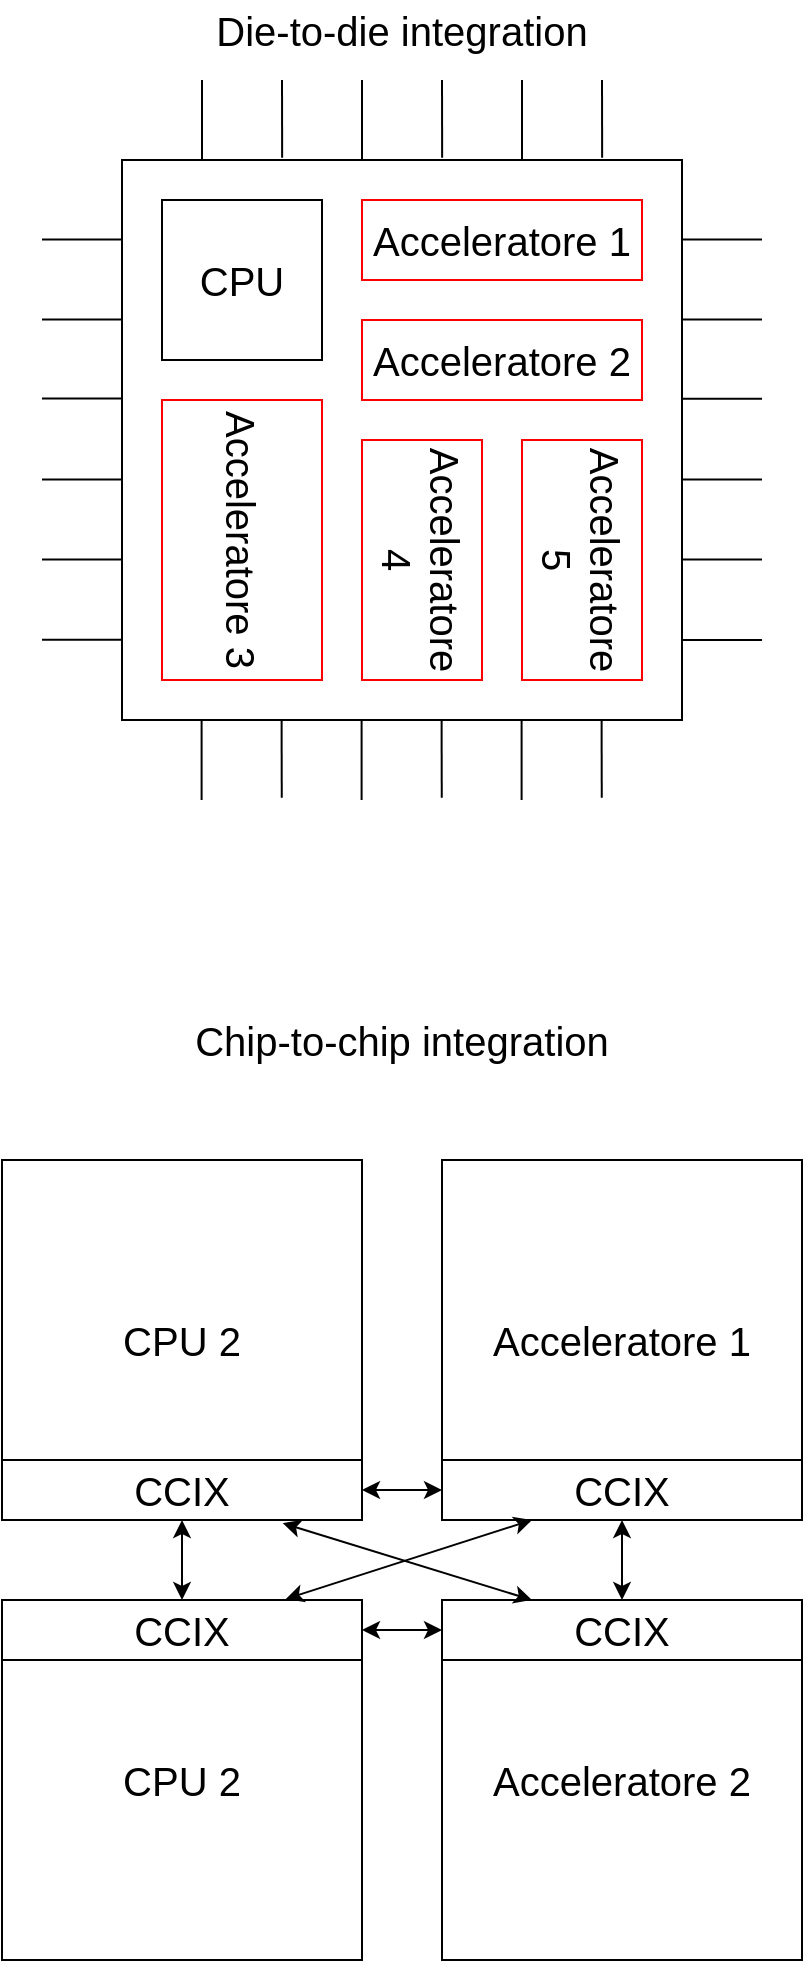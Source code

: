 <mxfile version="20.0.1" type="onedrive"><diagram id="zYOOtwftqXQuEMQGVbxT" name="Page-1"><mxGraphModel grid="1" page="1" gridSize="10" guides="1" tooltips="1" connect="1" arrows="1" fold="1" pageScale="1" pageWidth="827" pageHeight="1169" math="0" shadow="0"><root><mxCell id="0"/><mxCell id="1" parent="0"/><mxCell id="QrC7eZzOdn2Gq-0ITzrQ-1" value="" style="whiteSpace=wrap;html=1;aspect=fixed;" vertex="1" parent="1"><mxGeometry x="200" y="160" width="280" height="280" as="geometry"/></mxCell><mxCell id="QrC7eZzOdn2Gq-0ITzrQ-2" value="&lt;font style=&quot;font-size: 20px;&quot;&gt;CPU&lt;/font&gt;" style="whiteSpace=wrap;html=1;aspect=fixed;" vertex="1" parent="1"><mxGeometry x="220" y="180" width="80" height="80" as="geometry"/></mxCell><mxCell id="QrC7eZzOdn2Gq-0ITzrQ-3" value="Acceleratore 1" style="rounded=0;whiteSpace=wrap;html=1;fontSize=20;strokeColor=#FF0000;" vertex="1" parent="1"><mxGeometry x="320" y="180" width="140" height="40" as="geometry"/></mxCell><mxCell id="QrC7eZzOdn2Gq-0ITzrQ-4" value="&lt;span style=&quot;&quot;&gt;Acceleratore 2&lt;/span&gt;" style="rounded=0;whiteSpace=wrap;html=1;fontSize=20;strokeColor=#FF0000;" vertex="1" parent="1"><mxGeometry x="320" y="240" width="140" height="40" as="geometry"/></mxCell><mxCell id="QrC7eZzOdn2Gq-0ITzrQ-5" value="&lt;span style=&quot;&quot;&gt;Acceleratore 3&lt;br&gt;&lt;/span&gt;" style="rounded=0;whiteSpace=wrap;html=1;fontSize=20;strokeColor=#FF0000;rotation=90;" vertex="1" parent="1"><mxGeometry x="190" y="310" width="140" height="80" as="geometry"/></mxCell><mxCell id="QrC7eZzOdn2Gq-0ITzrQ-8" value="" style="endArrow=none;html=1;rounded=0;fontSize=20;" edge="1" parent="1"><mxGeometry width="50" height="50" relative="1" as="geometry"><mxPoint x="240" y="160" as="sourcePoint"/><mxPoint x="240" y="120" as="targetPoint"/></mxGeometry></mxCell><mxCell id="QrC7eZzOdn2Gq-0ITzrQ-10" value="" style="endArrow=none;html=1;rounded=0;fontSize=20;exitX=0.286;exitY=-0.004;exitDx=0;exitDy=0;exitPerimeter=0;" edge="1" parent="1" source="QrC7eZzOdn2Gq-0ITzrQ-1"><mxGeometry width="50" height="50" relative="1" as="geometry"><mxPoint x="270" y="130" as="sourcePoint"/><mxPoint x="280" y="120" as="targetPoint"/></mxGeometry></mxCell><mxCell id="QrC7eZzOdn2Gq-0ITzrQ-11" value="" style="endArrow=none;html=1;rounded=0;fontSize=20;" edge="1" parent="1"><mxGeometry width="50" height="50" relative="1" as="geometry"><mxPoint x="320" y="160" as="sourcePoint"/><mxPoint x="320" y="120" as="targetPoint"/></mxGeometry></mxCell><mxCell id="QrC7eZzOdn2Gq-0ITzrQ-12" value="" style="endArrow=none;html=1;rounded=0;fontSize=20;exitX=0.286;exitY=-0.004;exitDx=0;exitDy=0;exitPerimeter=0;" edge="1" parent="1"><mxGeometry width="50" height="50" relative="1" as="geometry"><mxPoint x="360.08" y="158.88" as="sourcePoint"/><mxPoint x="360" y="120" as="targetPoint"/></mxGeometry></mxCell><mxCell id="QrC7eZzOdn2Gq-0ITzrQ-13" value="" style="endArrow=none;html=1;rounded=0;fontSize=20;" edge="1" parent="1"><mxGeometry width="50" height="50" relative="1" as="geometry"><mxPoint x="400" y="160" as="sourcePoint"/><mxPoint x="400" y="120" as="targetPoint"/></mxGeometry></mxCell><mxCell id="QrC7eZzOdn2Gq-0ITzrQ-14" value="" style="endArrow=none;html=1;rounded=0;fontSize=20;exitX=0.286;exitY=-0.004;exitDx=0;exitDy=0;exitPerimeter=0;" edge="1" parent="1"><mxGeometry width="50" height="50" relative="1" as="geometry"><mxPoint x="440.08" y="158.88" as="sourcePoint"/><mxPoint x="440" y="120" as="targetPoint"/></mxGeometry></mxCell><mxCell id="QrC7eZzOdn2Gq-0ITzrQ-15" value="" style="endArrow=none;html=1;rounded=0;fontSize=20;" edge="1" parent="1"><mxGeometry width="50" height="50" relative="1" as="geometry"><mxPoint x="239.8" y="480" as="sourcePoint"/><mxPoint x="239.8" y="440" as="targetPoint"/></mxGeometry></mxCell><mxCell id="QrC7eZzOdn2Gq-0ITzrQ-16" value="" style="endArrow=none;html=1;rounded=0;fontSize=20;exitX=0.286;exitY=-0.004;exitDx=0;exitDy=0;exitPerimeter=0;" edge="1" parent="1"><mxGeometry width="50" height="50" relative="1" as="geometry"><mxPoint x="279.88" y="478.88" as="sourcePoint"/><mxPoint x="279.8" y="440" as="targetPoint"/></mxGeometry></mxCell><mxCell id="QrC7eZzOdn2Gq-0ITzrQ-17" value="" style="endArrow=none;html=1;rounded=0;fontSize=20;" edge="1" parent="1"><mxGeometry width="50" height="50" relative="1" as="geometry"><mxPoint x="319.8" y="480" as="sourcePoint"/><mxPoint x="319.8" y="440" as="targetPoint"/></mxGeometry></mxCell><mxCell id="QrC7eZzOdn2Gq-0ITzrQ-18" value="" style="endArrow=none;html=1;rounded=0;fontSize=20;exitX=0.286;exitY=-0.004;exitDx=0;exitDy=0;exitPerimeter=0;" edge="1" parent="1"><mxGeometry width="50" height="50" relative="1" as="geometry"><mxPoint x="359.88" y="478.88" as="sourcePoint"/><mxPoint x="359.8" y="440" as="targetPoint"/></mxGeometry></mxCell><mxCell id="QrC7eZzOdn2Gq-0ITzrQ-19" value="" style="endArrow=none;html=1;rounded=0;fontSize=20;" edge="1" parent="1"><mxGeometry width="50" height="50" relative="1" as="geometry"><mxPoint x="399.8" y="480" as="sourcePoint"/><mxPoint x="399.8" y="440" as="targetPoint"/></mxGeometry></mxCell><mxCell id="QrC7eZzOdn2Gq-0ITzrQ-20" value="" style="endArrow=none;html=1;rounded=0;fontSize=20;exitX=0.286;exitY=-0.004;exitDx=0;exitDy=0;exitPerimeter=0;" edge="1" parent="1"><mxGeometry width="50" height="50" relative="1" as="geometry"><mxPoint x="439.88" y="478.88" as="sourcePoint"/><mxPoint x="439.8" y="440" as="targetPoint"/></mxGeometry></mxCell><mxCell id="QrC7eZzOdn2Gq-0ITzrQ-21" value="" style="endArrow=none;html=1;rounded=0;fontSize=20;" edge="1" parent="1"><mxGeometry width="50" height="50" relative="1" as="geometry"><mxPoint x="480" y="199.8" as="sourcePoint"/><mxPoint x="520" y="199.8" as="targetPoint"/></mxGeometry></mxCell><mxCell id="QrC7eZzOdn2Gq-0ITzrQ-22" value="" style="endArrow=none;html=1;rounded=0;fontSize=20;" edge="1" parent="1"><mxGeometry width="50" height="50" relative="1" as="geometry"><mxPoint x="480" y="239.8" as="sourcePoint"/><mxPoint x="520" y="239.8" as="targetPoint"/></mxGeometry></mxCell><mxCell id="QrC7eZzOdn2Gq-0ITzrQ-23" value="" style="endArrow=none;html=1;rounded=0;fontSize=20;" edge="1" parent="1"><mxGeometry width="50" height="50" relative="1" as="geometry"><mxPoint x="480" y="279.4" as="sourcePoint"/><mxPoint x="520" y="279.4" as="targetPoint"/></mxGeometry></mxCell><mxCell id="QrC7eZzOdn2Gq-0ITzrQ-24" value="" style="endArrow=none;html=1;rounded=0;fontSize=20;" edge="1" parent="1"><mxGeometry width="50" height="50" relative="1" as="geometry"><mxPoint x="480" y="319.8" as="sourcePoint"/><mxPoint x="520" y="319.8" as="targetPoint"/></mxGeometry></mxCell><mxCell id="QrC7eZzOdn2Gq-0ITzrQ-25" value="" style="endArrow=none;html=1;rounded=0;fontSize=20;" edge="1" parent="1"><mxGeometry width="50" height="50" relative="1" as="geometry"><mxPoint x="480" y="359.8" as="sourcePoint"/><mxPoint x="520" y="359.8" as="targetPoint"/></mxGeometry></mxCell><mxCell id="QrC7eZzOdn2Gq-0ITzrQ-26" value="" style="endArrow=none;html=1;rounded=0;fontSize=20;" edge="1" parent="1"><mxGeometry width="50" height="50" relative="1" as="geometry"><mxPoint x="480" y="400" as="sourcePoint"/><mxPoint x="520" y="400" as="targetPoint"/></mxGeometry></mxCell><mxCell id="QrC7eZzOdn2Gq-0ITzrQ-27" value="" style="endArrow=none;html=1;rounded=0;fontSize=20;" edge="1" parent="1"><mxGeometry width="50" height="50" relative="1" as="geometry"><mxPoint x="160" y="199.7" as="sourcePoint"/><mxPoint x="200" y="199.7" as="targetPoint"/></mxGeometry></mxCell><mxCell id="QrC7eZzOdn2Gq-0ITzrQ-28" value="" style="endArrow=none;html=1;rounded=0;fontSize=20;" edge="1" parent="1"><mxGeometry width="50" height="50" relative="1" as="geometry"><mxPoint x="160" y="239.7" as="sourcePoint"/><mxPoint x="200" y="239.7" as="targetPoint"/></mxGeometry></mxCell><mxCell id="QrC7eZzOdn2Gq-0ITzrQ-29" value="" style="endArrow=none;html=1;rounded=0;fontSize=20;" edge="1" parent="1"><mxGeometry width="50" height="50" relative="1" as="geometry"><mxPoint x="160" y="279.3" as="sourcePoint"/><mxPoint x="200" y="279.3" as="targetPoint"/></mxGeometry></mxCell><mxCell id="QrC7eZzOdn2Gq-0ITzrQ-30" value="" style="endArrow=none;html=1;rounded=0;fontSize=20;" edge="1" parent="1"><mxGeometry width="50" height="50" relative="1" as="geometry"><mxPoint x="160" y="319.7" as="sourcePoint"/><mxPoint x="200" y="319.7" as="targetPoint"/></mxGeometry></mxCell><mxCell id="QrC7eZzOdn2Gq-0ITzrQ-31" value="" style="endArrow=none;html=1;rounded=0;fontSize=20;" edge="1" parent="1"><mxGeometry width="50" height="50" relative="1" as="geometry"><mxPoint x="160" y="359.7" as="sourcePoint"/><mxPoint x="200" y="359.7" as="targetPoint"/></mxGeometry></mxCell><mxCell id="QrC7eZzOdn2Gq-0ITzrQ-32" value="" style="endArrow=none;html=1;rounded=0;fontSize=20;" edge="1" parent="1"><mxGeometry width="50" height="50" relative="1" as="geometry"><mxPoint x="160" y="399.9" as="sourcePoint"/><mxPoint x="200" y="399.9" as="targetPoint"/></mxGeometry></mxCell><mxCell id="QrC7eZzOdn2Gq-0ITzrQ-33" value="&lt;span style=&quot;&quot;&gt;Acceleratore 5&lt;/span&gt;" style="rounded=0;whiteSpace=wrap;html=1;fontSize=20;strokeColor=#FF0000;rotation=90;" vertex="1" parent="1"><mxGeometry x="370" y="330" width="120" height="60" as="geometry"/></mxCell><mxCell id="QrC7eZzOdn2Gq-0ITzrQ-34" value="&lt;span style=&quot;&quot;&gt;Acceleratore 4&lt;/span&gt;" style="rounded=0;whiteSpace=wrap;html=1;fontSize=20;strokeColor=#FF0000;rotation=90;" vertex="1" parent="1"><mxGeometry x="290" y="330" width="120" height="60" as="geometry"/></mxCell><mxCell id="QrC7eZzOdn2Gq-0ITzrQ-35" value="Die-to-die integration" style="text;html=1;strokeColor=none;fillColor=none;align=center;verticalAlign=middle;whiteSpace=wrap;rounded=0;fontSize=20;" vertex="1" parent="1"><mxGeometry x="235" y="80" width="210" height="30" as="geometry"/></mxCell><mxCell id="QrC7eZzOdn2Gq-0ITzrQ-36" value="CPU 2" style="whiteSpace=wrap;html=1;aspect=fixed;fontSize=20;strokeColor=#000000;" vertex="1" parent="1"><mxGeometry x="140" y="660" width="180" height="180" as="geometry"/></mxCell><mxCell id="QrC7eZzOdn2Gq-0ITzrQ-37" value="Chip-to-chip integration" style="text;html=1;strokeColor=none;fillColor=none;align=center;verticalAlign=middle;whiteSpace=wrap;rounded=0;fontSize=20;" vertex="1" parent="1"><mxGeometry x="235" y="585" width="210" height="30" as="geometry"/></mxCell><mxCell id="QrC7eZzOdn2Gq-0ITzrQ-38" value="Acceleratore 1" style="whiteSpace=wrap;html=1;aspect=fixed;fontSize=20;strokeColor=#000000;" vertex="1" parent="1"><mxGeometry x="360" y="660" width="180" height="180" as="geometry"/></mxCell><mxCell id="QrC7eZzOdn2Gq-0ITzrQ-39" value="CPU 2" style="whiteSpace=wrap;html=1;aspect=fixed;fontSize=20;strokeColor=#000000;" vertex="1" parent="1"><mxGeometry x="140" y="880" width="180" height="180" as="geometry"/></mxCell><mxCell id="QrC7eZzOdn2Gq-0ITzrQ-40" value="Acceleratore 2" style="whiteSpace=wrap;html=1;aspect=fixed;fontSize=20;strokeColor=#000000;" vertex="1" parent="1"><mxGeometry x="360" y="880" width="180" height="180" as="geometry"/></mxCell><mxCell id="QrC7eZzOdn2Gq-0ITzrQ-41" value="CCIX" style="rounded=0;whiteSpace=wrap;html=1;fontSize=20;strokeColor=#000000;" vertex="1" parent="1"><mxGeometry x="140" y="810" width="180" height="30" as="geometry"/></mxCell><mxCell id="QrC7eZzOdn2Gq-0ITzrQ-42" value="CCIX" style="rounded=0;whiteSpace=wrap;html=1;fontSize=20;strokeColor=#000000;" vertex="1" parent="1"><mxGeometry x="360" y="810" width="180" height="30" as="geometry"/></mxCell><mxCell id="QrC7eZzOdn2Gq-0ITzrQ-43" value="CCIX" style="rounded=0;whiteSpace=wrap;html=1;fontSize=20;strokeColor=#000000;" vertex="1" parent="1"><mxGeometry x="360" y="880" width="180" height="30" as="geometry"/></mxCell><mxCell id="QrC7eZzOdn2Gq-0ITzrQ-44" value="CCIX" style="rounded=0;whiteSpace=wrap;html=1;fontSize=20;strokeColor=#000000;" vertex="1" parent="1"><mxGeometry x="140" y="880" width="180" height="30" as="geometry"/></mxCell><mxCell id="QrC7eZzOdn2Gq-0ITzrQ-45" value="" style="endArrow=classic;startArrow=classic;html=1;rounded=0;fontSize=20;entryX=0.25;entryY=1;entryDx=0;entryDy=0;exitX=0.788;exitY=-0.016;exitDx=0;exitDy=0;exitPerimeter=0;" edge="1" parent="1" source="QrC7eZzOdn2Gq-0ITzrQ-44" target="QrC7eZzOdn2Gq-0ITzrQ-42"><mxGeometry width="50" height="50" relative="1" as="geometry"><mxPoint x="290" y="860" as="sourcePoint"/><mxPoint x="330" y="830" as="targetPoint"/></mxGeometry></mxCell><mxCell id="QrC7eZzOdn2Gq-0ITzrQ-47" value="" style="endArrow=classic;startArrow=classic;html=1;rounded=0;fontSize=20;exitX=0.78;exitY=1.053;exitDx=0;exitDy=0;exitPerimeter=0;entryX=0.25;entryY=0;entryDx=0;entryDy=0;" edge="1" parent="1" source="QrC7eZzOdn2Gq-0ITzrQ-41" target="QrC7eZzOdn2Gq-0ITzrQ-43"><mxGeometry width="50" height="50" relative="1" as="geometry"><mxPoint x="320" y="800" as="sourcePoint"/><mxPoint x="370" y="750" as="targetPoint"/></mxGeometry></mxCell><mxCell id="QrC7eZzOdn2Gq-0ITzrQ-48" value="" style="endArrow=classic;startArrow=classic;html=1;rounded=0;fontSize=20;exitX=0.5;exitY=0;exitDx=0;exitDy=0;entryX=0.5;entryY=1;entryDx=0;entryDy=0;" edge="1" parent="1" source="QrC7eZzOdn2Gq-0ITzrQ-44" target="QrC7eZzOdn2Gq-0ITzrQ-41"><mxGeometry width="50" height="50" relative="1" as="geometry"><mxPoint x="320" y="800" as="sourcePoint"/><mxPoint x="370" y="750" as="targetPoint"/></mxGeometry></mxCell><mxCell id="QrC7eZzOdn2Gq-0ITzrQ-50" value="" style="endArrow=classic;startArrow=classic;html=1;rounded=0;fontSize=20;exitX=0.5;exitY=0;exitDx=0;exitDy=0;entryX=0.5;entryY=1;entryDx=0;entryDy=0;" edge="1" parent="1" source="QrC7eZzOdn2Gq-0ITzrQ-43" target="QrC7eZzOdn2Gq-0ITzrQ-42"><mxGeometry width="50" height="50" relative="1" as="geometry"><mxPoint x="620" y="850" as="sourcePoint"/><mxPoint x="670" y="800" as="targetPoint"/></mxGeometry></mxCell><mxCell id="QrC7eZzOdn2Gq-0ITzrQ-51" value="" style="endArrow=classic;startArrow=classic;html=1;rounded=0;fontSize=20;exitX=1;exitY=0.5;exitDx=0;exitDy=0;entryX=0;entryY=0.5;entryDx=0;entryDy=0;" edge="1" parent="1" source="QrC7eZzOdn2Gq-0ITzrQ-41" target="QrC7eZzOdn2Gq-0ITzrQ-42"><mxGeometry width="50" height="50" relative="1" as="geometry"><mxPoint x="320" y="800" as="sourcePoint"/><mxPoint x="370" y="750" as="targetPoint"/></mxGeometry></mxCell><mxCell id="QrC7eZzOdn2Gq-0ITzrQ-52" value="" style="endArrow=classic;startArrow=classic;html=1;rounded=0;fontSize=20;exitX=1;exitY=0.5;exitDx=0;exitDy=0;entryX=0;entryY=0.5;entryDx=0;entryDy=0;" edge="1" parent="1" source="QrC7eZzOdn2Gq-0ITzrQ-44" target="QrC7eZzOdn2Gq-0ITzrQ-43"><mxGeometry width="50" height="50" relative="1" as="geometry"><mxPoint x="340" y="840" as="sourcePoint"/><mxPoint x="390" y="790" as="targetPoint"/></mxGeometry></mxCell></root></mxGraphModel></diagram></mxfile>